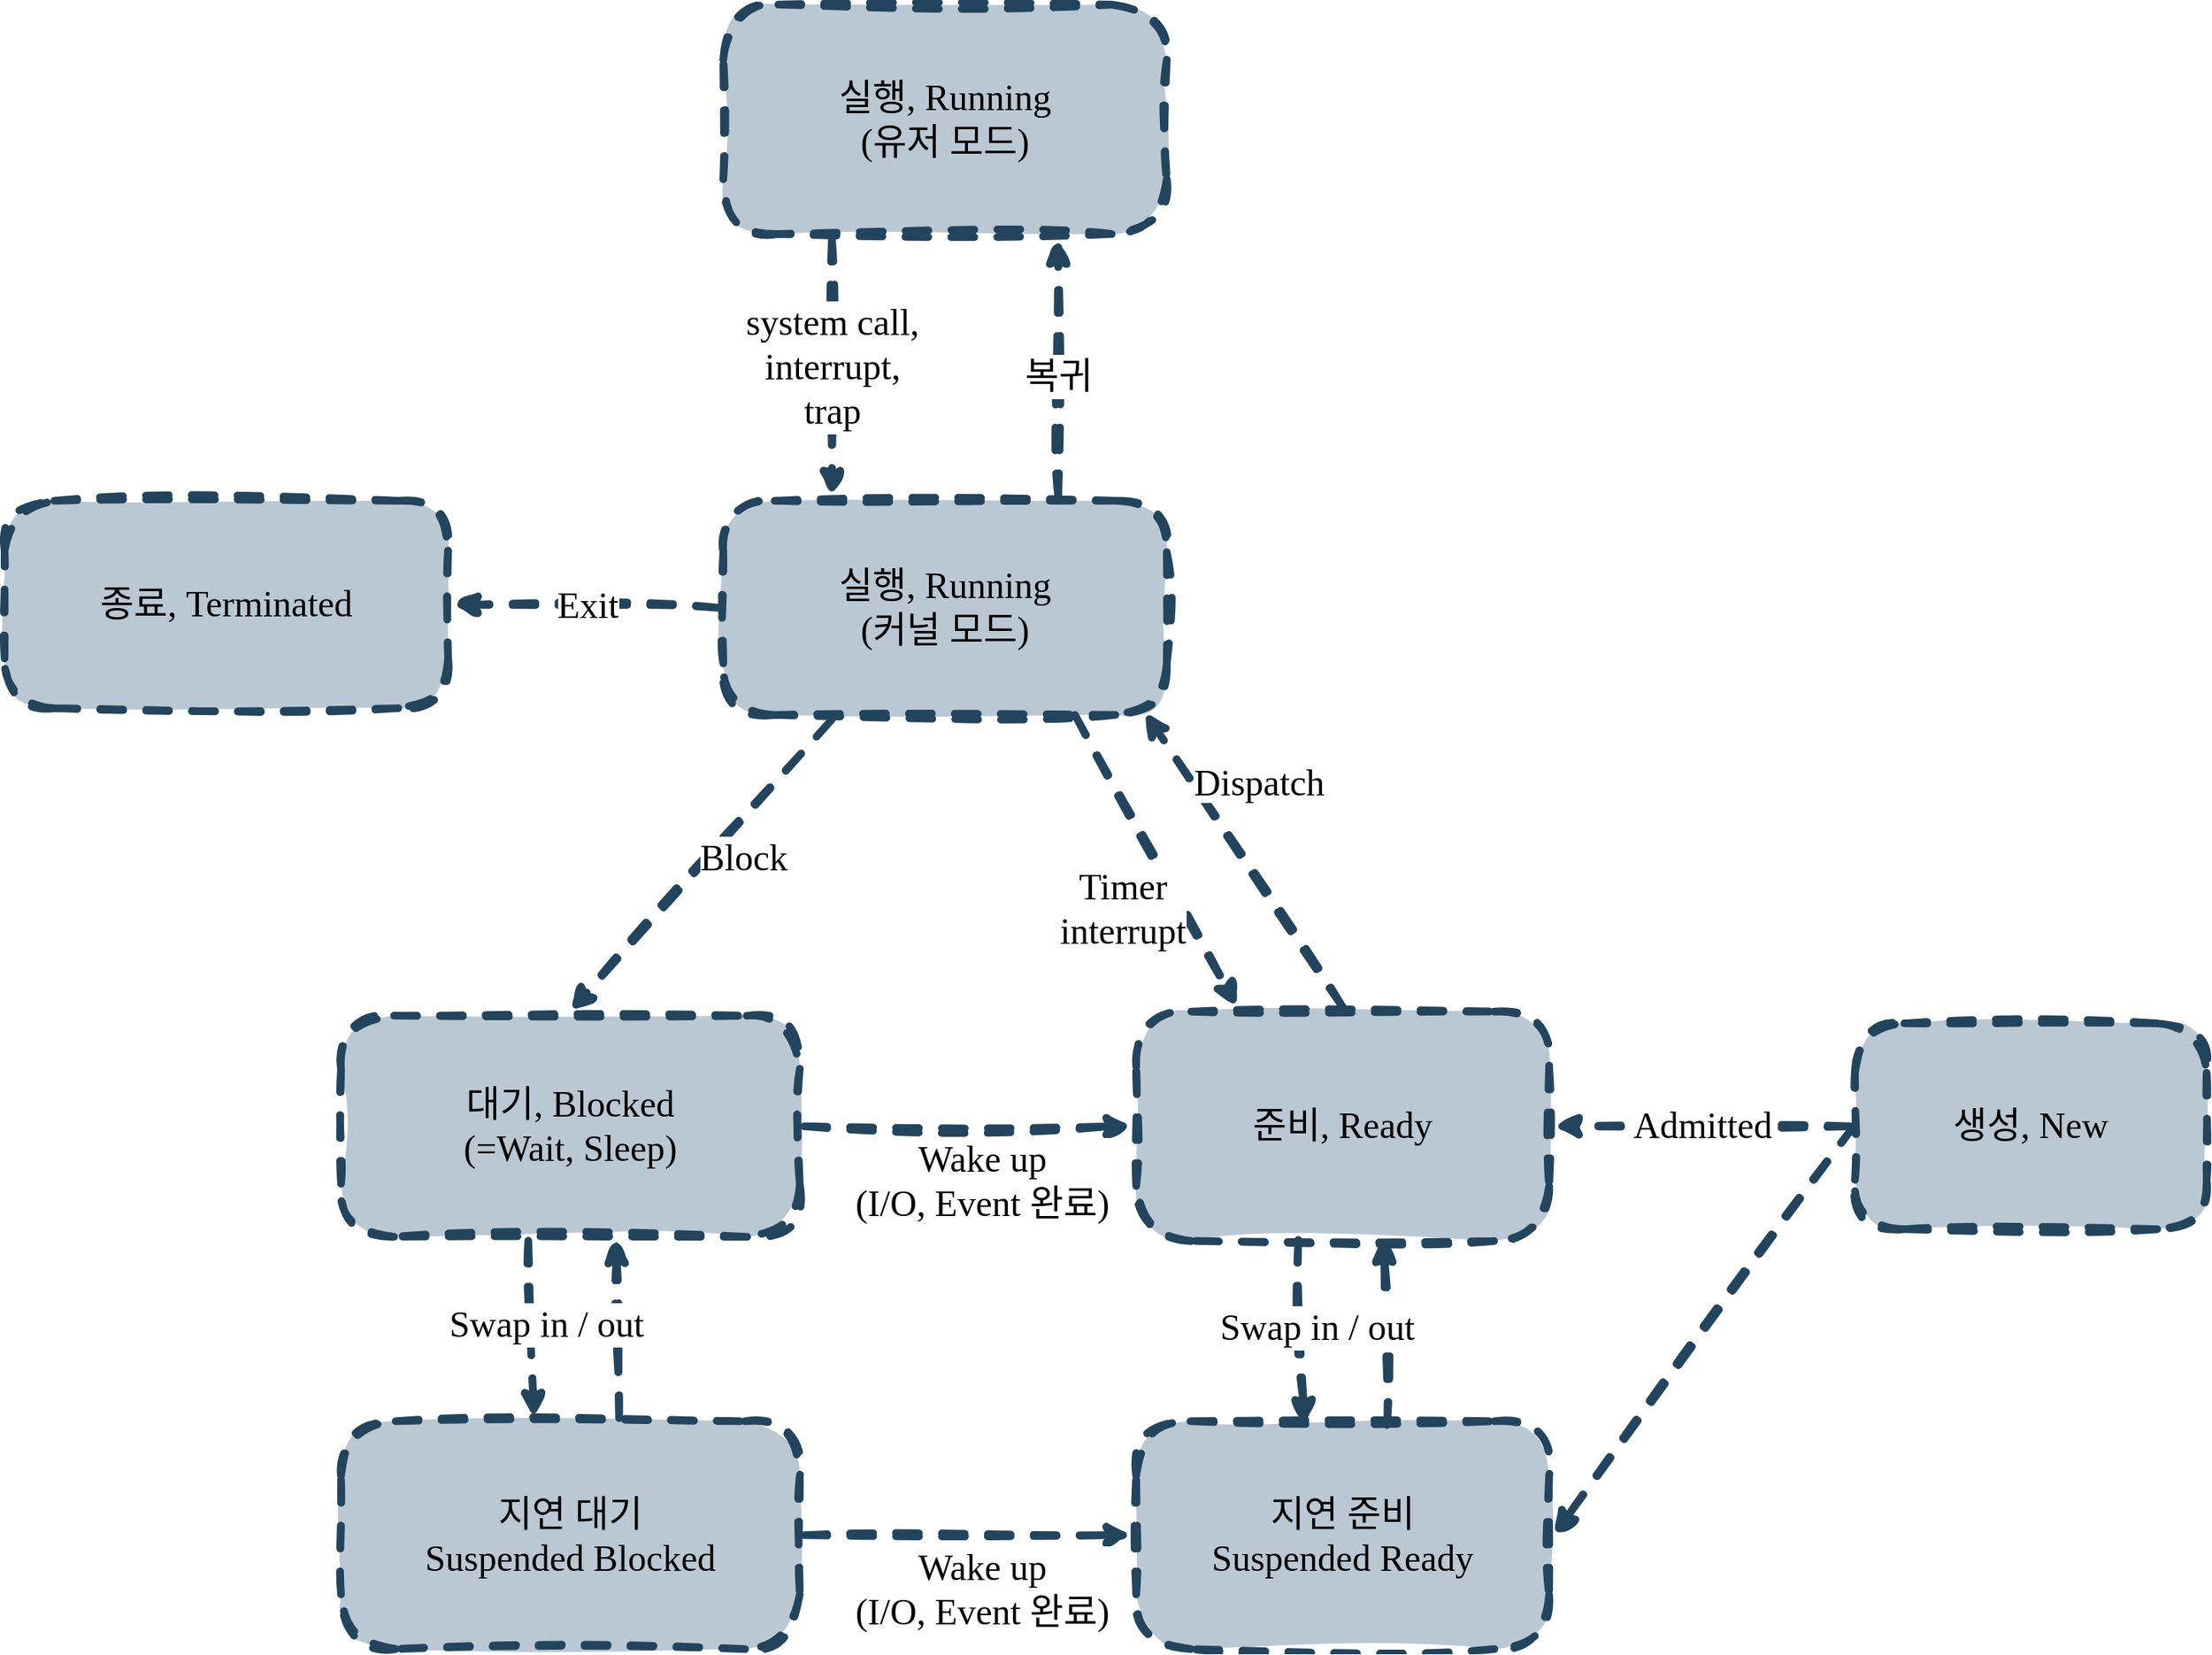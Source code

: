 <mxfile version="26.0.8">
  <diagram name="Page-1" id="58cdce13-f638-feb5-8d6f-7d28b1aa9fa0">
    <mxGraphModel dx="2518" dy="1244" grid="1" gridSize="10" guides="1" tooltips="1" connect="1" arrows="1" fold="1" page="1" pageScale="1" pageWidth="1100" pageHeight="850" background="none" math="0" shadow="0">
      <root>
        <mxCell id="0" />
        <mxCell id="1" parent="0" />
        <mxCell id="382b91b5511bd0f7-5" value="대기, Blocked&lt;div&gt;(=Wait, Sleep)&lt;/div&gt;" style="rounded=1;whiteSpace=wrap;html=1;arcSize=24;fillColor=#bac8d3;strokeColor=#23445d;shadow=0;comic=0;labelBackgroundColor=none;fontFamily=Comic Sans MS;fontSize=24;fontColor=default;align=center;glass=0;sketch=1;jiggle=2;fillStyle=solid;curveFitting=1;strokeWidth=5;verticalAlign=middle;dashed=1;perimeterSpacing=3;" parent="1" vertex="1">
          <mxGeometry x="120" y="681.06" width="300" height="144.55" as="geometry" />
        </mxCell>
        <mxCell id="382b91b5511bd0f7-6" value="실행, Running&lt;div&gt;(유저 모드)&lt;/div&gt;" style="rounded=1;whiteSpace=wrap;html=1;arcSize=24;fillColor=#bac8d3;strokeColor=#23445d;shadow=0;comic=0;labelBackgroundColor=none;fontFamily=Comic Sans MS;fontSize=24;align=center;glass=0;dashed=1;strokeWidth=5;fillStyle=solid;textShadow=0;sketch=1;curveFitting=1;jiggle=2;perimeterSpacing=3;" parent="1" vertex="1">
          <mxGeometry x="370" y="20" width="290" height="150" as="geometry" />
        </mxCell>
        <mxCell id="382b91b5511bd0f7-7" value="실행, Running&lt;div&gt;(커널 모드)&lt;/div&gt;" style="rounded=1;whiteSpace=wrap;html=1;arcSize=24;fillColor=#bac8d3;strokeColor=#23445d;shadow=0;comic=0;labelBackgroundColor=none;fontFamily=Comic Sans MS;fontSize=24;fontColor=default;align=center;glass=0;dashed=1;sketch=1;jiggle=2;fillStyle=solid;curveFitting=1;strokeWidth=5;verticalAlign=middle;perimeterSpacing=3;" parent="1" vertex="1">
          <mxGeometry x="370" y="344.39" width="290" height="140" as="geometry" />
        </mxCell>
        <mxCell id="382b91b5511bd0f7-9" value="생성, New" style="rounded=1;whiteSpace=wrap;html=1;arcSize=24;fillColor=#bac8d3;strokeColor=#23445d;shadow=0;comic=0;labelBackgroundColor=none;fontFamily=Comic Sans MS;fontSize=24;fontColor=default;align=center;glass=0;dashed=1;sketch=1;jiggle=2;fillStyle=solid;curveFitting=1;strokeWidth=5;verticalAlign=middle;perimeterSpacing=3;" parent="1" vertex="1">
          <mxGeometry x="1110" y="686.06" width="230" height="134.55" as="geometry" />
        </mxCell>
        <mxCell id="382b91b5511bd0f7-10" value="준비, Ready" style="rounded=1;whiteSpace=wrap;html=1;arcSize=24;fillColor=#bac8d3;strokeColor=#23445d;shadow=0;comic=0;labelBackgroundColor=none;fontFamily=Comic Sans MS;fontSize=24;fontColor=default;align=center;glass=0;dashed=1;sketch=1;jiggle=2;fillStyle=solid;curveFitting=1;strokeWidth=5;verticalAlign=middle;perimeterSpacing=3;" parent="1" vertex="1">
          <mxGeometry x="640" y="678.34" width="270" height="150" as="geometry" />
        </mxCell>
        <mxCell id="C8-YkbHN15hisdyKUQ3D-1" value="종료, Terminated" style="rounded=1;whiteSpace=wrap;html=1;arcSize=24;fillColor=#bac8d3;strokeColor=#23445d;shadow=0;comic=0;labelBackgroundColor=none;fontFamily=Comic Sans MS;fontSize=24;fontColor=default;align=center;glass=0;dashed=1;sketch=1;jiggle=2;fillStyle=solid;curveFitting=1;strokeWidth=5;verticalAlign=middle;perimeterSpacing=3;" vertex="1" parent="1">
          <mxGeometry x="-100" y="344.39" width="290" height="135.61" as="geometry" />
        </mxCell>
        <mxCell id="C8-YkbHN15hisdyKUQ3D-7" value="&lt;meta charset=&quot;utf-8&quot;&gt;&lt;span style=&quot;color: rgb(0, 0, 0); font-family: &amp;quot;Comic Sans MS&amp;quot;; font-size: 24px; font-style: normal; font-variant-ligatures: normal; font-variant-caps: normal; font-weight: 400; letter-spacing: normal; orphans: 2; text-align: center; text-indent: 0px; text-transform: none; widows: 2; word-spacing: 0px; -webkit-text-stroke-width: 0px; white-space: nowrap; background-color: rgb(255, 255, 255); text-decoration-thickness: initial; text-decoration-style: initial; text-decoration-color: initial; display: inline !important; float: none;&quot;&gt;Dispatch&lt;/span&gt;" style="endArrow=classic;html=1;rounded=1;shadow=0;glass=0;dashed=1;comic=0;sketch=1;jiggle=2;fillStyle=solid;curveFitting=1;strokeColor=#23445d;strokeWidth=5;align=center;verticalAlign=middle;arcSize=24;fontFamily=Comic Sans MS;fontSize=24;fontColor=default;labelBackgroundColor=none;fillColor=#bac8d3;exitX=0.5;exitY=0;exitDx=0;exitDy=0;entryX=0.941;entryY=0.966;entryDx=0;entryDy=0;entryPerimeter=0;" edge="1" parent="1" source="382b91b5511bd0f7-10" target="382b91b5511bd0f7-7">
          <mxGeometry x="0.303" y="-35" width="50" height="50" relative="1" as="geometry">
            <mxPoint x="760" y="595.61" as="sourcePoint" />
            <mxPoint x="663" y="487" as="targetPoint" />
            <mxPoint y="-1" as="offset" />
          </mxGeometry>
        </mxCell>
        <mxCell id="C8-YkbHN15hisdyKUQ3D-9" value="Exit" style="endArrow=classic;html=1;rounded=1;entryX=1;entryY=0.5;entryDx=0;entryDy=0;exitX=0;exitY=0.5;exitDx=0;exitDy=0;shadow=0;glass=0;dashed=1;comic=0;sketch=1;jiggle=2;fillStyle=solid;curveFitting=1;strokeColor=#23445d;strokeWidth=5;align=center;verticalAlign=middle;arcSize=24;fontFamily=Comic Sans MS;fontSize=24;fontColor=default;labelBackgroundColor=default;fillColor=#bac8d3;" edge="1" parent="1" source="382b91b5511bd0f7-7" target="C8-YkbHN15hisdyKUQ3D-1">
          <mxGeometry x="-0.003" width="50" height="50" relative="1" as="geometry">
            <mxPoint x="370" y="224.39" as="sourcePoint" />
            <mxPoint x="280" y="324.39" as="targetPoint" />
            <mxPoint as="offset" />
          </mxGeometry>
        </mxCell>
        <mxCell id="C8-YkbHN15hisdyKUQ3D-26" value="" style="edgeLabel;html=1;align=center;verticalAlign=middle;resizable=0;points=[];rounded=1;shadow=0;glass=0;dashed=1;comic=0;sketch=1;jiggle=2;fillStyle=solid;curveFitting=1;strokeColor=#23445d;strokeWidth=5;arcSize=24;fontFamily=Comic Sans MS;fontSize=24;fontColor=default;labelBackgroundColor=none;fillColor=#bac8d3;" vertex="1" connectable="0" parent="C8-YkbHN15hisdyKUQ3D-9">
          <mxGeometry x="-0.21" y="-2" relative="1" as="geometry">
            <mxPoint x="1" as="offset" />
          </mxGeometry>
        </mxCell>
        <mxCell id="C8-YkbHN15hisdyKUQ3D-13" value="" style="endArrow=classic;html=1;rounded=1;exitX=0.75;exitY=0;exitDx=0;exitDy=0;entryX=0.75;entryY=1;entryDx=0;entryDy=0;shadow=0;glass=0;dashed=1;comic=0;sketch=1;jiggle=2;fillStyle=solid;curveFitting=1;strokeColor=#23445d;strokeWidth=5;align=center;verticalAlign=middle;arcSize=24;fontFamily=Comic Sans MS;fontSize=24;fontColor=default;labelBackgroundColor=default;fillColor=#bac8d3;" edge="1" parent="1" source="382b91b5511bd0f7-7" target="382b91b5511bd0f7-6">
          <mxGeometry width="50" height="50" relative="1" as="geometry">
            <mxPoint x="440" y="130" as="sourcePoint" />
            <mxPoint x="578" y="180" as="targetPoint" />
          </mxGeometry>
        </mxCell>
        <mxCell id="C8-YkbHN15hisdyKUQ3D-14" value="복귀" style="edgeLabel;html=1;align=center;verticalAlign=middle;resizable=0;points=[];rounded=1;shadow=0;glass=0;dashed=1;comic=0;sketch=1;jiggle=2;fillStyle=solid;curveFitting=1;strokeColor=#23445d;strokeWidth=5;arcSize=24;fontFamily=Comic Sans MS;fontSize=24;fontColor=default;labelBackgroundColor=default;fillColor=#bac8d3;" vertex="1" connectable="0" parent="C8-YkbHN15hisdyKUQ3D-13">
          <mxGeometry x="-0.06" relative="1" as="geometry">
            <mxPoint as="offset" />
          </mxGeometry>
        </mxCell>
        <mxCell id="C8-YkbHN15hisdyKUQ3D-17" value="Admitted" style="endArrow=classic;html=1;rounded=1;entryX=1;entryY=0.5;entryDx=0;entryDy=0;shadow=0;glass=0;dashed=1;comic=0;sketch=1;jiggle=2;fillStyle=solid;curveFitting=1;strokeColor=#23445d;strokeWidth=5;align=center;verticalAlign=middle;arcSize=24;fontFamily=Comic Sans MS;fontSize=24;fontColor=default;labelBackgroundColor=default;fillColor=#bac8d3;exitX=0;exitY=0.5;exitDx=0;exitDy=0;" edge="1" parent="1" source="382b91b5511bd0f7-9" target="382b91b5511bd0f7-10">
          <mxGeometry width="50" height="50" relative="1" as="geometry">
            <mxPoint x="970.0" y="866.67" as="sourcePoint" />
            <mxPoint x="860.0" y="866.67" as="targetPoint" />
          </mxGeometry>
        </mxCell>
        <mxCell id="C8-YkbHN15hisdyKUQ3D-24" value="" style="endArrow=classic;html=1;rounded=1;entryX=0.25;entryY=0;entryDx=0;entryDy=0;shadow=0;glass=0;dashed=1;comic=0;sketch=1;jiggle=2;fillStyle=solid;curveFitting=1;strokeColor=#23445d;strokeWidth=5;align=center;verticalAlign=middle;arcSize=24;fontFamily=Comic Sans MS;fontSize=24;fontColor=default;labelBackgroundColor=none;fillColor=#bac8d3;exitX=0.75;exitY=1;exitDx=0;exitDy=0;" edge="1" parent="1" target="382b91b5511bd0f7-10">
          <mxGeometry width="50" height="50" relative="1" as="geometry">
            <mxPoint x="600" y="484.39" as="sourcePoint" />
            <mxPoint x="737.5" y="662.73" as="targetPoint" />
          </mxGeometry>
        </mxCell>
        <mxCell id="C8-YkbHN15hisdyKUQ3D-25" value="Timer&lt;br&gt;&lt;div&gt;interrupt&lt;/div&gt;" style="edgeLabel;html=1;align=center;verticalAlign=middle;resizable=0;points=[];rounded=1;shadow=0;glass=0;dashed=1;comic=0;sketch=1;jiggle=2;fillStyle=solid;curveFitting=1;strokeColor=#23445d;strokeWidth=5;arcSize=24;fontFamily=Comic Sans MS;fontSize=24;fontColor=default;labelBackgroundColor=default;fillColor=#bac8d3;" vertex="1" connectable="0" parent="C8-YkbHN15hisdyKUQ3D-24">
          <mxGeometry x="-0.06" relative="1" as="geometry">
            <mxPoint x="-19" y="37" as="offset" />
          </mxGeometry>
        </mxCell>
        <mxCell id="C8-YkbHN15hisdyKUQ3D-32" value="&lt;div&gt;지연 대기&lt;/div&gt;Suspended Blocked" style="rounded=1;whiteSpace=wrap;html=1;arcSize=24;fillColor=#bac8d3;strokeColor=#23445d;shadow=0;comic=0;labelBackgroundColor=none;fontFamily=Comic Sans MS;fontSize=24;fontColor=default;align=center;glass=0;sketch=1;jiggle=2;fillStyle=solid;curveFitting=1;strokeWidth=5;verticalAlign=middle;dashed=1;perimeterSpacing=3;" vertex="1" parent="1">
          <mxGeometry x="120" y="946.17" width="300" height="148.94" as="geometry" />
        </mxCell>
        <mxCell id="C8-YkbHN15hisdyKUQ3D-37" value="&lt;div&gt;지연 준비&lt;/div&gt;Suspended Ready" style="rounded=1;whiteSpace=wrap;html=1;arcSize=24;fillColor=#bac8d3;strokeColor=#23445d;shadow=0;comic=0;labelBackgroundColor=none;fontFamily=Comic Sans MS;fontSize=24;fontColor=default;align=center;glass=0;sketch=1;jiggle=2;fillStyle=solid;curveFitting=1;strokeWidth=5;verticalAlign=middle;dashed=1;perimeterSpacing=3;" vertex="1" parent="1">
          <mxGeometry x="640" y="946.17" width="270" height="148.94" as="geometry" />
        </mxCell>
        <mxCell id="C8-YkbHN15hisdyKUQ3D-43" value="" style="endArrow=classic;html=1;rounded=1;entryX=0;entryY=0.5;entryDx=0;entryDy=0;shadow=0;glass=0;dashed=1;comic=0;sketch=1;jiggle=2;fillStyle=solid;curveFitting=1;strokeColor=#23445d;strokeWidth=5;align=center;verticalAlign=middle;arcSize=24;fontFamily=Comic Sans MS;fontSize=24;fontColor=default;labelBackgroundColor=none;fillColor=#bac8d3;exitX=1;exitY=0.5;exitDx=0;exitDy=0;" edge="1" parent="1" source="382b91b5511bd0f7-5" target="382b91b5511bd0f7-10">
          <mxGeometry width="50" height="50" relative="1" as="geometry">
            <mxPoint x="410" y="736.67" as="sourcePoint" />
            <mxPoint x="550" y="801.06" as="targetPoint" />
          </mxGeometry>
        </mxCell>
        <mxCell id="C8-YkbHN15hisdyKUQ3D-44" value="&lt;div&gt;Wake up&lt;/div&gt;&lt;div&gt;&lt;span style=&quot;background-color: light-dark(#ffffff, var(--ge-dark-color, #121212)); color: light-dark(rgb(0, 0, 0), rgb(255, 255, 255));&quot;&gt;(I/O,&amp;nbsp;&lt;/span&gt;&lt;span style=&quot;background-color: light-dark(#ffffff, var(--ge-dark-color, #121212)); color: light-dark(rgb(0, 0, 0), rgb(255, 255, 255));&quot;&gt;Event 완료)&lt;/span&gt;&lt;/div&gt;" style="edgeLabel;html=1;align=center;verticalAlign=middle;resizable=0;points=[];rounded=1;shadow=0;glass=0;dashed=1;comic=0;sketch=1;jiggle=2;fillStyle=solid;curveFitting=1;strokeColor=#23445d;strokeWidth=5;arcSize=24;fontFamily=Comic Sans MS;fontSize=24;fontColor=default;labelBackgroundColor=default;fillColor=#bac8d3;" vertex="1" connectable="0" parent="C8-YkbHN15hisdyKUQ3D-43">
          <mxGeometry x="-0.06" relative="1" as="geometry">
            <mxPoint x="15" y="35" as="offset" />
          </mxGeometry>
        </mxCell>
        <mxCell id="C8-YkbHN15hisdyKUQ3D-47" value="" style="endArrow=classic;html=1;rounded=1;shadow=0;glass=0;dashed=1;comic=0;sketch=1;jiggle=2;fillStyle=solid;curveFitting=1;strokeColor=#23445d;strokeWidth=5;align=center;verticalAlign=middle;arcSize=24;fontFamily=Comic Sans MS;fontSize=24;fontColor=default;labelBackgroundColor=none;fillColor=#bac8d3;exitX=0.25;exitY=1;exitDx=0;exitDy=0;entryX=0.5;entryY=0;entryDx=0;entryDy=0;" edge="1" parent="1" source="382b91b5511bd0f7-7" target="382b91b5511bd0f7-5">
          <mxGeometry width="50" height="50" relative="1" as="geometry">
            <mxPoint x="492.5" y="500.0" as="sourcePoint" />
            <mxPoint x="567" y="680.61" as="targetPoint" />
          </mxGeometry>
        </mxCell>
        <mxCell id="C8-YkbHN15hisdyKUQ3D-48" value="Block" style="edgeLabel;html=1;align=center;verticalAlign=middle;resizable=0;points=[];rounded=1;shadow=0;glass=0;dashed=1;comic=0;sketch=1;jiggle=2;fillStyle=solid;curveFitting=1;strokeColor=#23445d;strokeWidth=5;arcSize=24;fontFamily=Comic Sans MS;fontSize=24;fontColor=default;labelBackgroundColor=default;fillColor=#bac8d3;" vertex="1" connectable="0" parent="C8-YkbHN15hisdyKUQ3D-47">
          <mxGeometry x="-0.06" relative="1" as="geometry">
            <mxPoint x="22" y="1" as="offset" />
          </mxGeometry>
        </mxCell>
        <mxCell id="C8-YkbHN15hisdyKUQ3D-49" value="" style="endArrow=classic;html=1;rounded=1;entryX=0;entryY=0.5;entryDx=0;entryDy=0;shadow=0;glass=0;dashed=1;comic=0;sketch=1;jiggle=2;fillStyle=solid;curveFitting=1;strokeColor=#23445d;strokeWidth=5;align=center;verticalAlign=middle;arcSize=24;fontFamily=Comic Sans MS;fontSize=24;fontColor=default;labelBackgroundColor=none;fillColor=#bac8d3;exitX=1;exitY=0.5;exitDx=0;exitDy=0;" edge="1" parent="1" source="C8-YkbHN15hisdyKUQ3D-32" target="C8-YkbHN15hisdyKUQ3D-37">
          <mxGeometry width="50" height="50" relative="1" as="geometry">
            <mxPoint x="420" y="1005.26" as="sourcePoint" />
            <mxPoint x="640" y="1005.26" as="targetPoint" />
          </mxGeometry>
        </mxCell>
        <mxCell id="C8-YkbHN15hisdyKUQ3D-50" value="&lt;div&gt;Wake up&lt;/div&gt;&lt;div&gt;&lt;span style=&quot;background-color: light-dark(#ffffff, var(--ge-dark-color, #121212)); color: light-dark(rgb(0, 0, 0), rgb(255, 255, 255));&quot;&gt;(I/O,&amp;nbsp;&lt;/span&gt;&lt;span style=&quot;background-color: light-dark(#ffffff, var(--ge-dark-color, #121212)); color: light-dark(rgb(0, 0, 0), rgb(255, 255, 255));&quot;&gt;Event 완료)&lt;/span&gt;&lt;/div&gt;" style="edgeLabel;html=1;align=center;verticalAlign=middle;resizable=0;points=[];rounded=1;shadow=0;glass=0;dashed=1;comic=0;sketch=1;jiggle=2;fillStyle=solid;curveFitting=1;strokeColor=#23445d;strokeWidth=5;arcSize=24;fontFamily=Comic Sans MS;fontSize=24;fontColor=default;labelBackgroundColor=default;fillColor=#bac8d3;" vertex="1" connectable="0" parent="C8-YkbHN15hisdyKUQ3D-49">
          <mxGeometry x="-0.06" relative="1" as="geometry">
            <mxPoint x="15" y="35" as="offset" />
          </mxGeometry>
        </mxCell>
        <mxCell id="C8-YkbHN15hisdyKUQ3D-53" value="system call,&lt;div&gt;interrupt,&lt;/div&gt;&lt;div&gt;trap&lt;/div&gt;" style="endArrow=classic;html=1;rounded=1;entryX=0.25;entryY=0;entryDx=0;entryDy=0;exitX=0.25;exitY=1;exitDx=0;exitDy=0;shadow=0;glass=0;dashed=1;comic=0;sketch=1;jiggle=2;fillStyle=solid;curveFitting=1;strokeColor=#23445d;strokeWidth=5;align=center;verticalAlign=middle;arcSize=24;fontFamily=Comic Sans MS;fontSize=24;fontColor=default;labelBackgroundColor=default;fillColor=#bac8d3;" edge="1" parent="1" source="382b91b5511bd0f7-6" target="382b91b5511bd0f7-7">
          <mxGeometry x="-0.003" width="50" height="50" relative="1" as="geometry">
            <mxPoint x="350" y="130" as="sourcePoint" />
            <mxPoint x="170" y="138" as="targetPoint" />
            <mxPoint as="offset" />
          </mxGeometry>
        </mxCell>
        <mxCell id="C8-YkbHN15hisdyKUQ3D-54" value="" style="edgeLabel;html=1;align=center;verticalAlign=middle;resizable=0;points=[];rounded=1;shadow=0;glass=0;dashed=1;comic=0;sketch=1;jiggle=2;fillStyle=solid;curveFitting=1;strokeColor=#23445d;strokeWidth=5;arcSize=24;fontFamily=Comic Sans MS;fontSize=24;fontColor=default;labelBackgroundColor=none;fillColor=#bac8d3;" vertex="1" connectable="0" parent="C8-YkbHN15hisdyKUQ3D-53">
          <mxGeometry x="-0.21" y="-2" relative="1" as="geometry">
            <mxPoint x="1" as="offset" />
          </mxGeometry>
        </mxCell>
        <mxCell id="C8-YkbHN15hisdyKUQ3D-58" value="" style="endArrow=classic;html=1;rounded=1;shadow=0;glass=0;dashed=1;comic=0;sketch=1;jiggle=2;fillStyle=solid;curveFitting=1;strokeColor=#23445d;strokeWidth=5;align=center;verticalAlign=middle;arcSize=24;fontFamily=Comic Sans MS;fontSize=24;fontColor=default;labelBackgroundColor=default;fillColor=#bac8d3;exitX=0;exitY=0.5;exitDx=0;exitDy=0;entryX=1;entryY=0.5;entryDx=0;entryDy=0;" edge="1" parent="1" target="C8-YkbHN15hisdyKUQ3D-37">
          <mxGeometry width="50" height="50" relative="1" as="geometry">
            <mxPoint x="1110" y="752.43" as="sourcePoint" />
            <mxPoint x="910" y="1020.61" as="targetPoint" />
          </mxGeometry>
        </mxCell>
        <mxCell id="C8-YkbHN15hisdyKUQ3D-60" value="" style="endArrow=classic;html=1;rounded=1;shadow=0;glass=0;dashed=1;comic=0;sketch=1;jiggle=2;fillStyle=solid;curveFitting=1;strokeColor=#23445d;strokeWidth=5;align=center;verticalAlign=middle;arcSize=24;fontFamily=Comic Sans MS;fontSize=24;fontColor=default;labelBackgroundColor=default;fillColor=#bac8d3;exitX=0.604;exitY=0.006;exitDx=0;exitDy=0;entryX=0.598;entryY=0.985;entryDx=0;entryDy=0;entryPerimeter=0;exitPerimeter=0;" edge="1" parent="1" source="C8-YkbHN15hisdyKUQ3D-32" target="382b91b5511bd0f7-5">
          <mxGeometry width="50" height="50" relative="1" as="geometry">
            <mxPoint x="380" y="805.61" as="sourcePoint" />
            <mxPoint x="270" y="825.61" as="targetPoint" />
          </mxGeometry>
        </mxCell>
        <mxCell id="C8-YkbHN15hisdyKUQ3D-33" value="" style="endArrow=classic;html=1;rounded=1;shadow=0;glass=0;dashed=1;comic=0;sketch=1;jiggle=2;fillStyle=solid;curveFitting=1;strokeColor=#23445d;strokeWidth=5;align=center;verticalAlign=middle;arcSize=24;fontFamily=Comic Sans MS;fontSize=24;fontColor=default;labelBackgroundColor=none;fillColor=#bac8d3;entryX=0.422;entryY=0.006;entryDx=0;entryDy=0;entryPerimeter=0;exitX=0.41;exitY=0.997;exitDx=0;exitDy=0;exitPerimeter=0;" edge="1" parent="1" source="382b91b5511bd0f7-5" target="C8-YkbHN15hisdyKUQ3D-32">
          <mxGeometry width="50" height="50" relative="1" as="geometry">
            <mxPoint x="247" y="815.61" as="sourcePoint" />
            <mxPoint x="250" y="941.17" as="targetPoint" />
          </mxGeometry>
        </mxCell>
        <mxCell id="C8-YkbHN15hisdyKUQ3D-34" value="Swap in / out" style="edgeLabel;html=1;align=center;verticalAlign=middle;resizable=0;points=[];rounded=1;shadow=0;glass=0;dashed=1;comic=0;sketch=1;jiggle=2;fillStyle=solid;curveFitting=1;strokeColor=#23445d;strokeWidth=5;arcSize=24;fontFamily=Comic Sans MS;fontSize=24;fontColor=default;labelBackgroundColor=default;fillColor=#bac8d3;" vertex="1" connectable="0" parent="C8-YkbHN15hisdyKUQ3D-33">
          <mxGeometry x="-0.06" relative="1" as="geometry">
            <mxPoint x="10" as="offset" />
          </mxGeometry>
        </mxCell>
        <mxCell id="C8-YkbHN15hisdyKUQ3D-61" value="" style="endArrow=classic;html=1;rounded=1;shadow=0;glass=0;dashed=1;comic=0;sketch=1;jiggle=2;fillStyle=solid;curveFitting=1;strokeColor=#23445d;strokeWidth=5;align=center;verticalAlign=middle;arcSize=24;fontFamily=Comic Sans MS;fontSize=24;fontColor=default;labelBackgroundColor=default;fillColor=#bac8d3;exitX=0.604;exitY=0.006;exitDx=0;exitDy=0;entryX=0.598;entryY=0.985;entryDx=0;entryDy=0;entryPerimeter=0;exitPerimeter=0;" edge="1" parent="1">
          <mxGeometry width="50" height="50" relative="1" as="geometry">
            <mxPoint x="804" y="948.61" as="sourcePoint" />
            <mxPoint x="802" y="825.61" as="targetPoint" />
          </mxGeometry>
        </mxCell>
        <mxCell id="C8-YkbHN15hisdyKUQ3D-62" value="" style="endArrow=classic;html=1;rounded=1;shadow=0;glass=0;dashed=1;comic=0;sketch=1;jiggle=2;fillStyle=solid;curveFitting=1;strokeColor=#23445d;strokeWidth=5;align=center;verticalAlign=middle;arcSize=24;fontFamily=Comic Sans MS;fontSize=24;fontColor=default;labelBackgroundColor=none;fillColor=#bac8d3;entryX=0.422;entryY=0.006;entryDx=0;entryDy=0;entryPerimeter=0;exitX=0.41;exitY=0.997;exitDx=0;exitDy=0;exitPerimeter=0;" edge="1" parent="1">
          <mxGeometry width="50" height="50" relative="1" as="geometry">
            <mxPoint x="746" y="827.61" as="sourcePoint" />
            <mxPoint x="750" y="948.61" as="targetPoint" />
          </mxGeometry>
        </mxCell>
        <mxCell id="C8-YkbHN15hisdyKUQ3D-63" value="Swap in / out" style="edgeLabel;html=1;align=center;verticalAlign=middle;resizable=0;points=[];rounded=1;shadow=0;glass=0;dashed=1;comic=0;sketch=1;jiggle=2;fillStyle=solid;curveFitting=1;strokeColor=#23445d;strokeWidth=5;arcSize=24;fontFamily=Comic Sans MS;fontSize=24;fontColor=default;labelBackgroundColor=default;fillColor=#bac8d3;" vertex="1" connectable="0" parent="C8-YkbHN15hisdyKUQ3D-62">
          <mxGeometry x="-0.06" relative="1" as="geometry">
            <mxPoint x="10" as="offset" />
          </mxGeometry>
        </mxCell>
      </root>
    </mxGraphModel>
  </diagram>
</mxfile>
